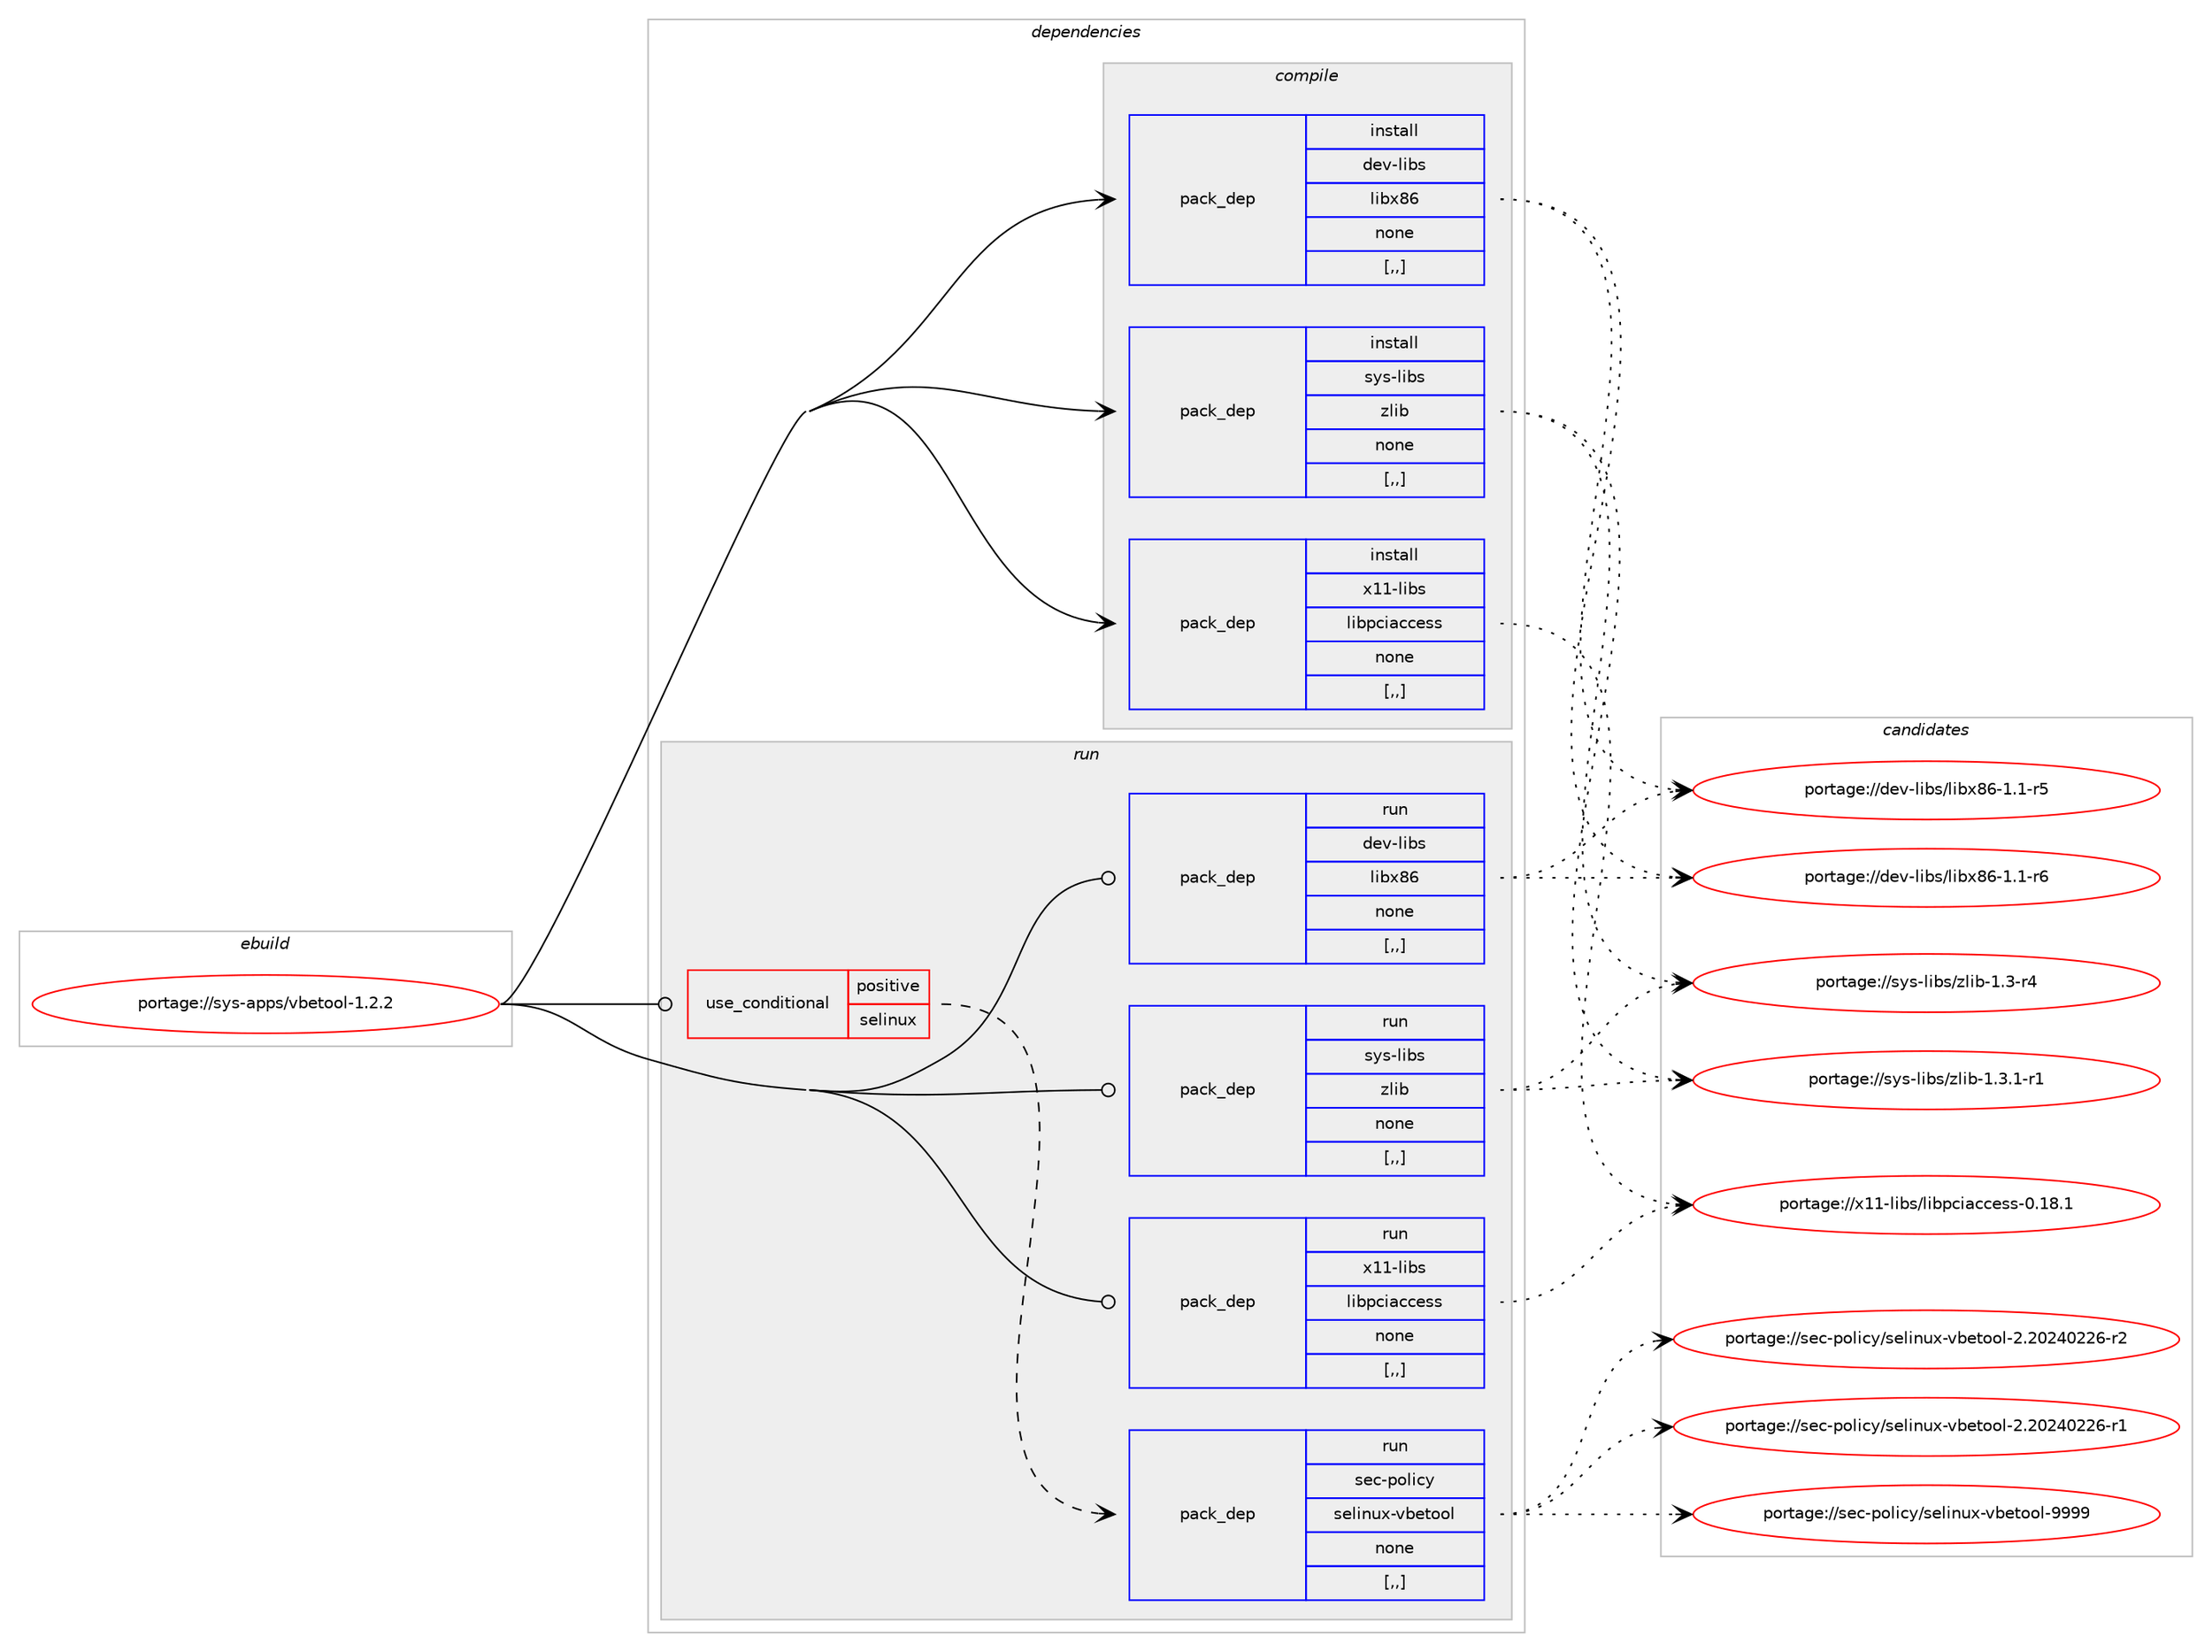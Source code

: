 digraph prolog {

# *************
# Graph options
# *************

newrank=true;
concentrate=true;
compound=true;
graph [rankdir=LR,fontname=Helvetica,fontsize=10,ranksep=1.5];#, ranksep=2.5, nodesep=0.2];
edge  [arrowhead=vee];
node  [fontname=Helvetica,fontsize=10];

# **********
# The ebuild
# **********

subgraph cluster_leftcol {
color=gray;
label=<<i>ebuild</i>>;
id [label="portage://sys-apps/vbetool-1.2.2", color=red, width=4, href="../sys-apps/vbetool-1.2.2.svg"];
}

# ****************
# The dependencies
# ****************

subgraph cluster_midcol {
color=gray;
label=<<i>dependencies</i>>;
subgraph cluster_compile {
fillcolor="#eeeeee";
style=filled;
label=<<i>compile</i>>;
subgraph pack308833 {
dependency424349 [label=<<TABLE BORDER="0" CELLBORDER="1" CELLSPACING="0" CELLPADDING="4" WIDTH="220"><TR><TD ROWSPAN="6" CELLPADDING="30">pack_dep</TD></TR><TR><TD WIDTH="110">install</TD></TR><TR><TD>dev-libs</TD></TR><TR><TD>libx86</TD></TR><TR><TD>none</TD></TR><TR><TD>[,,]</TD></TR></TABLE>>, shape=none, color=blue];
}
id:e -> dependency424349:w [weight=20,style="solid",arrowhead="vee"];
subgraph pack308834 {
dependency424350 [label=<<TABLE BORDER="0" CELLBORDER="1" CELLSPACING="0" CELLPADDING="4" WIDTH="220"><TR><TD ROWSPAN="6" CELLPADDING="30">pack_dep</TD></TR><TR><TD WIDTH="110">install</TD></TR><TR><TD>sys-libs</TD></TR><TR><TD>zlib</TD></TR><TR><TD>none</TD></TR><TR><TD>[,,]</TD></TR></TABLE>>, shape=none, color=blue];
}
id:e -> dependency424350:w [weight=20,style="solid",arrowhead="vee"];
subgraph pack308835 {
dependency424351 [label=<<TABLE BORDER="0" CELLBORDER="1" CELLSPACING="0" CELLPADDING="4" WIDTH="220"><TR><TD ROWSPAN="6" CELLPADDING="30">pack_dep</TD></TR><TR><TD WIDTH="110">install</TD></TR><TR><TD>x11-libs</TD></TR><TR><TD>libpciaccess</TD></TR><TR><TD>none</TD></TR><TR><TD>[,,]</TD></TR></TABLE>>, shape=none, color=blue];
}
id:e -> dependency424351:w [weight=20,style="solid",arrowhead="vee"];
}
subgraph cluster_compileandrun {
fillcolor="#eeeeee";
style=filled;
label=<<i>compile and run</i>>;
}
subgraph cluster_run {
fillcolor="#eeeeee";
style=filled;
label=<<i>run</i>>;
subgraph cond112571 {
dependency424352 [label=<<TABLE BORDER="0" CELLBORDER="1" CELLSPACING="0" CELLPADDING="4"><TR><TD ROWSPAN="3" CELLPADDING="10">use_conditional</TD></TR><TR><TD>positive</TD></TR><TR><TD>selinux</TD></TR></TABLE>>, shape=none, color=red];
subgraph pack308836 {
dependency424353 [label=<<TABLE BORDER="0" CELLBORDER="1" CELLSPACING="0" CELLPADDING="4" WIDTH="220"><TR><TD ROWSPAN="6" CELLPADDING="30">pack_dep</TD></TR><TR><TD WIDTH="110">run</TD></TR><TR><TD>sec-policy</TD></TR><TR><TD>selinux-vbetool</TD></TR><TR><TD>none</TD></TR><TR><TD>[,,]</TD></TR></TABLE>>, shape=none, color=blue];
}
dependency424352:e -> dependency424353:w [weight=20,style="dashed",arrowhead="vee"];
}
id:e -> dependency424352:w [weight=20,style="solid",arrowhead="odot"];
subgraph pack308837 {
dependency424354 [label=<<TABLE BORDER="0" CELLBORDER="1" CELLSPACING="0" CELLPADDING="4" WIDTH="220"><TR><TD ROWSPAN="6" CELLPADDING="30">pack_dep</TD></TR><TR><TD WIDTH="110">run</TD></TR><TR><TD>dev-libs</TD></TR><TR><TD>libx86</TD></TR><TR><TD>none</TD></TR><TR><TD>[,,]</TD></TR></TABLE>>, shape=none, color=blue];
}
id:e -> dependency424354:w [weight=20,style="solid",arrowhead="odot"];
subgraph pack308838 {
dependency424355 [label=<<TABLE BORDER="0" CELLBORDER="1" CELLSPACING="0" CELLPADDING="4" WIDTH="220"><TR><TD ROWSPAN="6" CELLPADDING="30">pack_dep</TD></TR><TR><TD WIDTH="110">run</TD></TR><TR><TD>sys-libs</TD></TR><TR><TD>zlib</TD></TR><TR><TD>none</TD></TR><TR><TD>[,,]</TD></TR></TABLE>>, shape=none, color=blue];
}
id:e -> dependency424355:w [weight=20,style="solid",arrowhead="odot"];
subgraph pack308839 {
dependency424356 [label=<<TABLE BORDER="0" CELLBORDER="1" CELLSPACING="0" CELLPADDING="4" WIDTH="220"><TR><TD ROWSPAN="6" CELLPADDING="30">pack_dep</TD></TR><TR><TD WIDTH="110">run</TD></TR><TR><TD>x11-libs</TD></TR><TR><TD>libpciaccess</TD></TR><TR><TD>none</TD></TR><TR><TD>[,,]</TD></TR></TABLE>>, shape=none, color=blue];
}
id:e -> dependency424356:w [weight=20,style="solid",arrowhead="odot"];
}
}

# **************
# The candidates
# **************

subgraph cluster_choices {
rank=same;
color=gray;
label=<<i>candidates</i>>;

subgraph choice308833 {
color=black;
nodesep=1;
choice100101118451081059811547108105981205654454946494511454 [label="portage://dev-libs/libx86-1.1-r6", color=red, width=4,href="../dev-libs/libx86-1.1-r6.svg"];
choice100101118451081059811547108105981205654454946494511453 [label="portage://dev-libs/libx86-1.1-r5", color=red, width=4,href="../dev-libs/libx86-1.1-r5.svg"];
dependency424349:e -> choice100101118451081059811547108105981205654454946494511454:w [style=dotted,weight="100"];
dependency424349:e -> choice100101118451081059811547108105981205654454946494511453:w [style=dotted,weight="100"];
}
subgraph choice308834 {
color=black;
nodesep=1;
choice115121115451081059811547122108105984549465146494511449 [label="portage://sys-libs/zlib-1.3.1-r1", color=red, width=4,href="../sys-libs/zlib-1.3.1-r1.svg"];
choice11512111545108105981154712210810598454946514511452 [label="portage://sys-libs/zlib-1.3-r4", color=red, width=4,href="../sys-libs/zlib-1.3-r4.svg"];
dependency424350:e -> choice115121115451081059811547122108105984549465146494511449:w [style=dotted,weight="100"];
dependency424350:e -> choice11512111545108105981154712210810598454946514511452:w [style=dotted,weight="100"];
}
subgraph choice308835 {
color=black;
nodesep=1;
choice1204949451081059811547108105981129910597999910111511545484649564649 [label="portage://x11-libs/libpciaccess-0.18.1", color=red, width=4,href="../x11-libs/libpciaccess-0.18.1.svg"];
dependency424351:e -> choice1204949451081059811547108105981129910597999910111511545484649564649:w [style=dotted,weight="100"];
}
subgraph choice308836 {
color=black;
nodesep=1;
choice1151019945112111108105991214711510110810511011712045118981011161111111084557575757 [label="portage://sec-policy/selinux-vbetool-9999", color=red, width=4,href="../sec-policy/selinux-vbetool-9999.svg"];
choice11510199451121111081059912147115101108105110117120451189810111611111110845504650485052485050544511450 [label="portage://sec-policy/selinux-vbetool-2.20240226-r2", color=red, width=4,href="../sec-policy/selinux-vbetool-2.20240226-r2.svg"];
choice11510199451121111081059912147115101108105110117120451189810111611111110845504650485052485050544511449 [label="portage://sec-policy/selinux-vbetool-2.20240226-r1", color=red, width=4,href="../sec-policy/selinux-vbetool-2.20240226-r1.svg"];
dependency424353:e -> choice1151019945112111108105991214711510110810511011712045118981011161111111084557575757:w [style=dotted,weight="100"];
dependency424353:e -> choice11510199451121111081059912147115101108105110117120451189810111611111110845504650485052485050544511450:w [style=dotted,weight="100"];
dependency424353:e -> choice11510199451121111081059912147115101108105110117120451189810111611111110845504650485052485050544511449:w [style=dotted,weight="100"];
}
subgraph choice308837 {
color=black;
nodesep=1;
choice100101118451081059811547108105981205654454946494511454 [label="portage://dev-libs/libx86-1.1-r6", color=red, width=4,href="../dev-libs/libx86-1.1-r6.svg"];
choice100101118451081059811547108105981205654454946494511453 [label="portage://dev-libs/libx86-1.1-r5", color=red, width=4,href="../dev-libs/libx86-1.1-r5.svg"];
dependency424354:e -> choice100101118451081059811547108105981205654454946494511454:w [style=dotted,weight="100"];
dependency424354:e -> choice100101118451081059811547108105981205654454946494511453:w [style=dotted,weight="100"];
}
subgraph choice308838 {
color=black;
nodesep=1;
choice115121115451081059811547122108105984549465146494511449 [label="portage://sys-libs/zlib-1.3.1-r1", color=red, width=4,href="../sys-libs/zlib-1.3.1-r1.svg"];
choice11512111545108105981154712210810598454946514511452 [label="portage://sys-libs/zlib-1.3-r4", color=red, width=4,href="../sys-libs/zlib-1.3-r4.svg"];
dependency424355:e -> choice115121115451081059811547122108105984549465146494511449:w [style=dotted,weight="100"];
dependency424355:e -> choice11512111545108105981154712210810598454946514511452:w [style=dotted,weight="100"];
}
subgraph choice308839 {
color=black;
nodesep=1;
choice1204949451081059811547108105981129910597999910111511545484649564649 [label="portage://x11-libs/libpciaccess-0.18.1", color=red, width=4,href="../x11-libs/libpciaccess-0.18.1.svg"];
dependency424356:e -> choice1204949451081059811547108105981129910597999910111511545484649564649:w [style=dotted,weight="100"];
}
}

}
